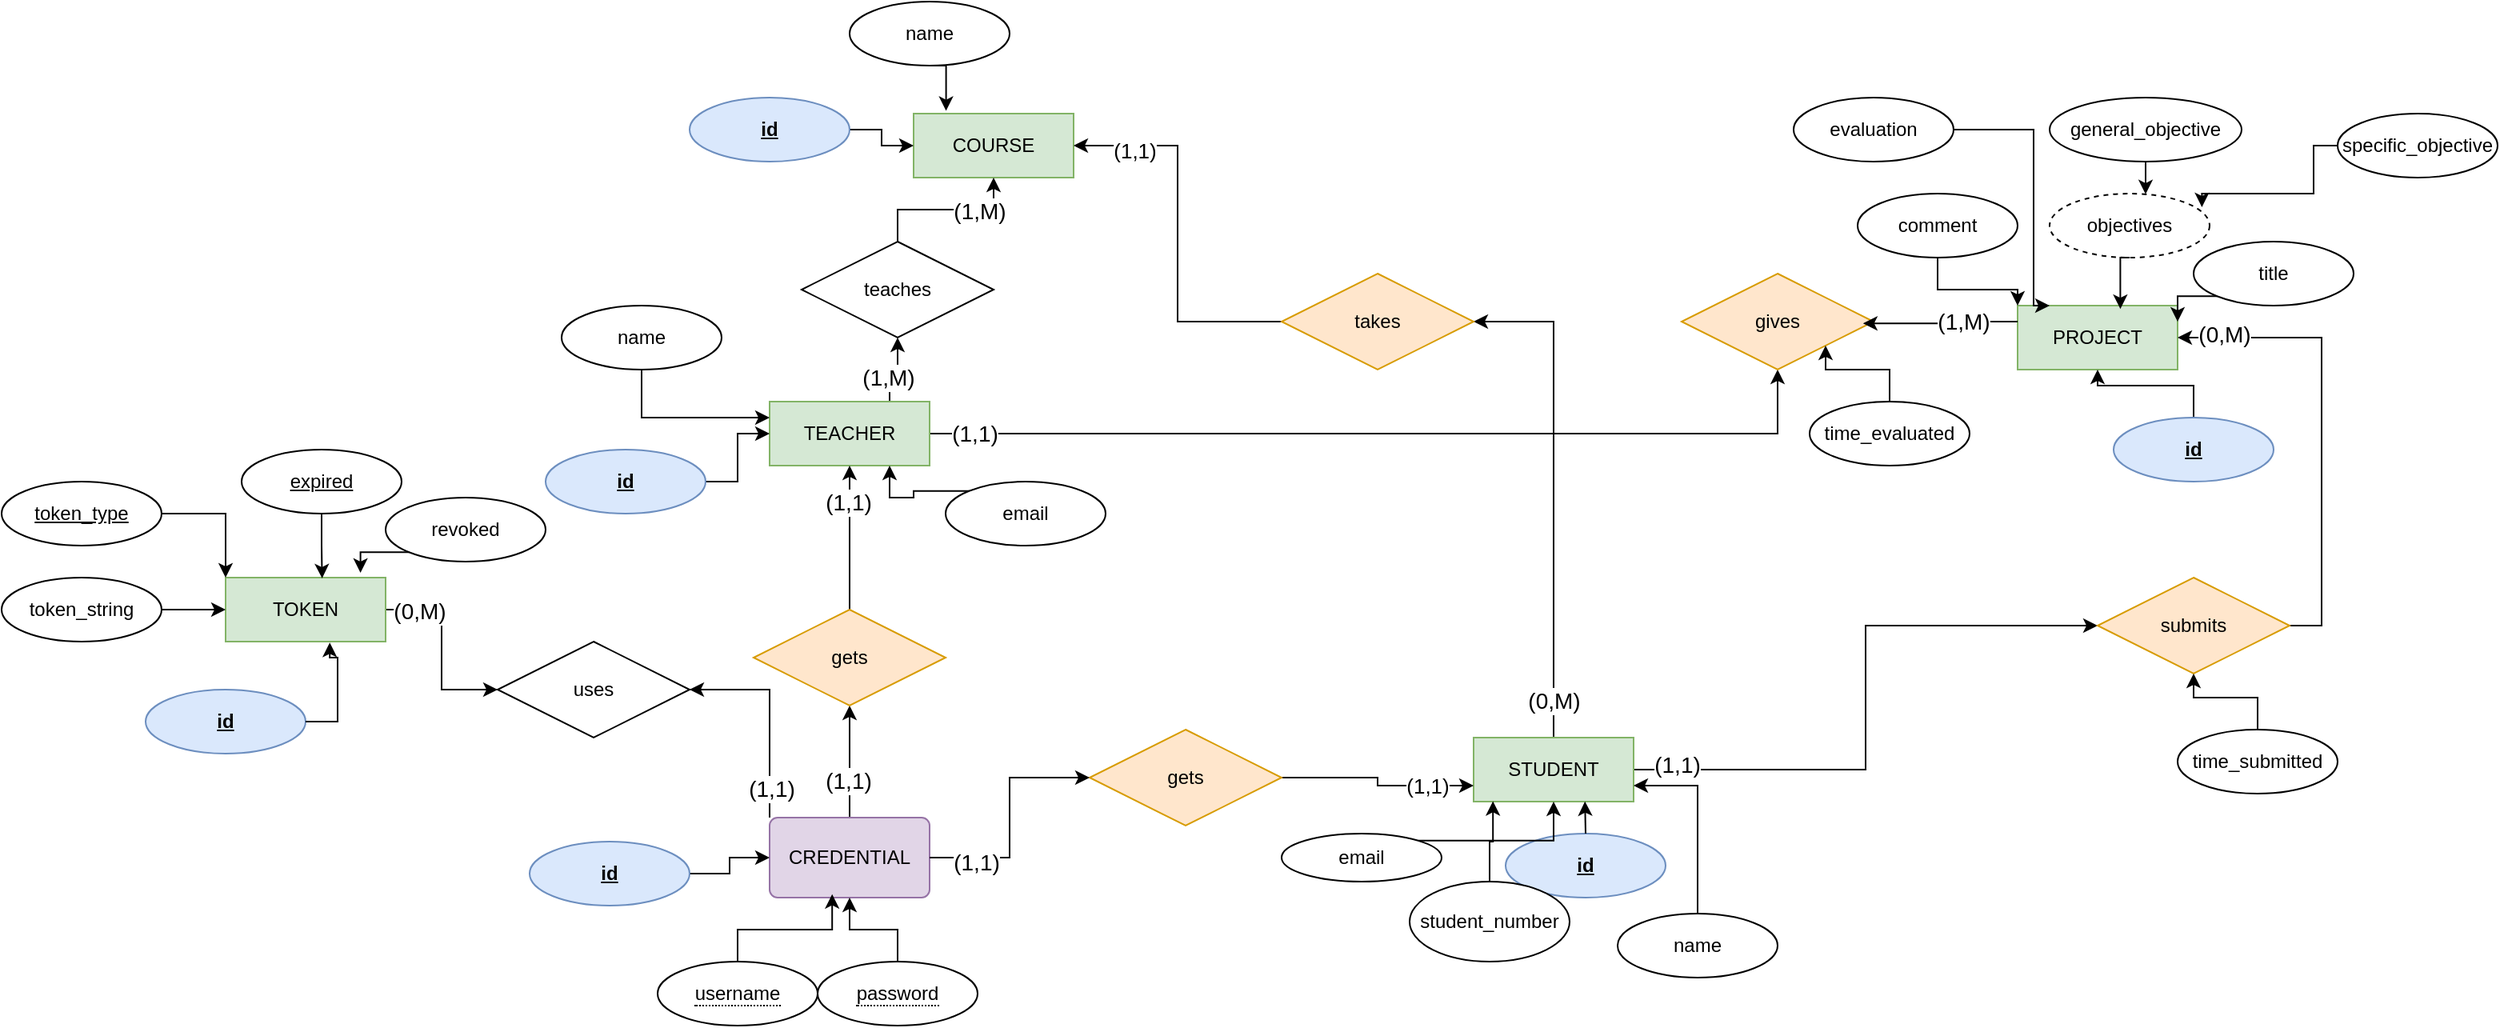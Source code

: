 <mxfile version="24.7.1" type="device">
  <diagram name="Page-1" id="-BCH_65vqCH1y5DzWuhc">
    <mxGraphModel dx="2520" dy="892" grid="1" gridSize="10" guides="1" tooltips="1" connect="1" arrows="1" fold="1" page="1" pageScale="1" pageWidth="850" pageHeight="1100" math="0" shadow="0">
      <root>
        <mxCell id="0" />
        <mxCell id="1" parent="0" />
        <mxCell id="OIP5oiSbWWPdo0reav5E-95" style="edgeStyle=orthogonalEdgeStyle;rounded=0;orthogonalLoop=1;jettySize=auto;html=1;exitX=0.75;exitY=0;exitDx=0;exitDy=0;" edge="1" parent="1" source="OIP5oiSbWWPdo0reav5E-1" target="OIP5oiSbWWPdo0reav5E-94">
          <mxGeometry relative="1" as="geometry" />
        </mxCell>
        <mxCell id="OIP5oiSbWWPdo0reav5E-110" value="&lt;font style=&quot;font-size: 14px;&quot;&gt;(1,M)&lt;/font&gt;" style="edgeLabel;html=1;align=center;verticalAlign=middle;resizable=0;points=[];" vertex="1" connectable="0" parent="OIP5oiSbWWPdo0reav5E-95">
          <mxGeometry x="-0.316" y="1" relative="1" as="geometry">
            <mxPoint as="offset" />
          </mxGeometry>
        </mxCell>
        <mxCell id="OIP5oiSbWWPdo0reav5E-105" style="edgeStyle=orthogonalEdgeStyle;rounded=0;orthogonalLoop=1;jettySize=auto;html=1;exitX=1;exitY=0.5;exitDx=0;exitDy=0;entryX=0.5;entryY=1;entryDx=0;entryDy=0;" edge="1" parent="1" source="OIP5oiSbWWPdo0reav5E-1" target="OIP5oiSbWWPdo0reav5E-70">
          <mxGeometry relative="1" as="geometry">
            <mxPoint x="200" y="450" as="targetPoint" />
          </mxGeometry>
        </mxCell>
        <mxCell id="OIP5oiSbWWPdo0reav5E-106" value="&lt;font style=&quot;font-size: 14px;&quot;&gt;(1,1)&lt;/font&gt;" style="edgeLabel;html=1;align=center;verticalAlign=middle;resizable=0;points=[];" vertex="1" connectable="0" parent="OIP5oiSbWWPdo0reav5E-105">
          <mxGeometry x="-0.904" relative="1" as="geometry">
            <mxPoint as="offset" />
          </mxGeometry>
        </mxCell>
        <mxCell id="OIP5oiSbWWPdo0reav5E-1" value="TEACHER" style="whiteSpace=wrap;html=1;align=center;fillColor=#d5e8d4;strokeColor=#82b366;" vertex="1" parent="1">
          <mxGeometry x="-320" y="410" width="100" height="40" as="geometry" />
        </mxCell>
        <mxCell id="OIP5oiSbWWPdo0reav5E-58" style="edgeStyle=orthogonalEdgeStyle;rounded=0;orthogonalLoop=1;jettySize=auto;html=1;exitX=1;exitY=0.5;exitDx=0;exitDy=0;entryX=0;entryY=0.5;entryDx=0;entryDy=0;" edge="1" parent="1" source="OIP5oiSbWWPdo0reav5E-2" target="OIP5oiSbWWPdo0reav5E-57">
          <mxGeometry relative="1" as="geometry" />
        </mxCell>
        <mxCell id="OIP5oiSbWWPdo0reav5E-100" value="&lt;font style=&quot;font-size: 14px;&quot;&gt;(1,1)&lt;/font&gt;" style="edgeLabel;html=1;align=center;verticalAlign=middle;resizable=0;points=[];" vertex="1" connectable="0" parent="OIP5oiSbWWPdo0reav5E-58">
          <mxGeometry x="-0.859" y="3" relative="1" as="geometry">
            <mxPoint as="offset" />
          </mxGeometry>
        </mxCell>
        <mxCell id="OIP5oiSbWWPdo0reav5E-61" style="edgeStyle=orthogonalEdgeStyle;rounded=0;orthogonalLoop=1;jettySize=auto;html=1;exitX=0.5;exitY=0;exitDx=0;exitDy=0;entryX=1;entryY=0.5;entryDx=0;entryDy=0;" edge="1" parent="1" source="OIP5oiSbWWPdo0reav5E-2" target="OIP5oiSbWWPdo0reav5E-60">
          <mxGeometry relative="1" as="geometry" />
        </mxCell>
        <mxCell id="OIP5oiSbWWPdo0reav5E-99" value="&lt;font style=&quot;font-size: 14px;&quot;&gt;(0,M)&lt;/font&gt;" style="edgeLabel;html=1;align=center;verticalAlign=middle;resizable=0;points=[];" vertex="1" connectable="0" parent="OIP5oiSbWWPdo0reav5E-61">
          <mxGeometry x="-0.851" relative="1" as="geometry">
            <mxPoint as="offset" />
          </mxGeometry>
        </mxCell>
        <mxCell id="OIP5oiSbWWPdo0reav5E-2" value="STUDENT" style="whiteSpace=wrap;html=1;align=center;fillColor=#d5e8d4;strokeColor=#82b366;" vertex="1" parent="1">
          <mxGeometry x="120" y="620" width="100" height="40" as="geometry" />
        </mxCell>
        <mxCell id="OIP5oiSbWWPdo0reav5E-3" value="PROJECT" style="whiteSpace=wrap;html=1;align=center;fillColor=#d5e8d4;strokeColor=#82b366;" vertex="1" parent="1">
          <mxGeometry x="460" y="350" width="100" height="40" as="geometry" />
        </mxCell>
        <mxCell id="OIP5oiSbWWPdo0reav5E-4" value="COURSE" style="whiteSpace=wrap;html=1;align=center;fillColor=#d5e8d4;strokeColor=#82b366;" vertex="1" parent="1">
          <mxGeometry x="-230" y="230" width="100" height="40" as="geometry" />
        </mxCell>
        <mxCell id="OIP5oiSbWWPdo0reav5E-88" style="edgeStyle=orthogonalEdgeStyle;rounded=0;orthogonalLoop=1;jettySize=auto;html=1;exitX=0.5;exitY=0;exitDx=0;exitDy=0;entryX=0.5;entryY=1;entryDx=0;entryDy=0;" edge="1" parent="1" source="OIP5oiSbWWPdo0reav5E-7" target="OIP5oiSbWWPdo0reav5E-86">
          <mxGeometry relative="1" as="geometry" />
        </mxCell>
        <mxCell id="OIP5oiSbWWPdo0reav5E-90" value="&lt;span style=&quot;font-size: 14px;&quot;&gt;(1,1)&lt;/span&gt;" style="edgeLabel;html=1;align=center;verticalAlign=middle;resizable=0;points=[];" vertex="1" connectable="0" parent="OIP5oiSbWWPdo0reav5E-88">
          <mxGeometry x="-0.342" y="1" relative="1" as="geometry">
            <mxPoint as="offset" />
          </mxGeometry>
        </mxCell>
        <mxCell id="OIP5oiSbWWPdo0reav5E-114" style="edgeStyle=orthogonalEdgeStyle;rounded=0;orthogonalLoop=1;jettySize=auto;html=1;exitX=0;exitY=0;exitDx=0;exitDy=0;entryX=1;entryY=0.5;entryDx=0;entryDy=0;" edge="1" parent="1" source="OIP5oiSbWWPdo0reav5E-7" target="OIP5oiSbWWPdo0reav5E-112">
          <mxGeometry relative="1" as="geometry" />
        </mxCell>
        <mxCell id="OIP5oiSbWWPdo0reav5E-121" value="&lt;span style=&quot;font-size: 14px;&quot;&gt;(1,1)&lt;/span&gt;" style="edgeLabel;html=1;align=center;verticalAlign=middle;resizable=0;points=[];" vertex="1" connectable="0" parent="OIP5oiSbWWPdo0reav5E-114">
          <mxGeometry x="-0.712" y="-1" relative="1" as="geometry">
            <mxPoint as="offset" />
          </mxGeometry>
        </mxCell>
        <mxCell id="OIP5oiSbWWPdo0reav5E-7" value="CREDENTIAL" style="rounded=1;arcSize=10;whiteSpace=wrap;html=1;align=center;fillColor=#e1d5e7;strokeColor=#9673a6;" vertex="1" parent="1">
          <mxGeometry x="-320" y="670" width="100" height="50" as="geometry" />
        </mxCell>
        <mxCell id="OIP5oiSbWWPdo0reav5E-15" value="&lt;span style=&quot;border-bottom: 1px dotted&quot;&gt;username&lt;/span&gt;" style="ellipse;whiteSpace=wrap;html=1;align=center;" vertex="1" parent="1">
          <mxGeometry x="-390" y="760" width="100" height="40" as="geometry" />
        </mxCell>
        <mxCell id="OIP5oiSbWWPdo0reav5E-29" style="edgeStyle=orthogonalEdgeStyle;rounded=0;orthogonalLoop=1;jettySize=auto;html=1;exitX=0.5;exitY=0;exitDx=0;exitDy=0;entryX=0.5;entryY=1;entryDx=0;entryDy=0;" edge="1" parent="1" source="OIP5oiSbWWPdo0reav5E-17" target="OIP5oiSbWWPdo0reav5E-7">
          <mxGeometry relative="1" as="geometry" />
        </mxCell>
        <mxCell id="OIP5oiSbWWPdo0reav5E-17" value="&lt;span style=&quot;border-bottom: 1px dotted&quot;&gt;password&lt;/span&gt;" style="ellipse;whiteSpace=wrap;html=1;align=center;" vertex="1" parent="1">
          <mxGeometry x="-290" y="760" width="100" height="40" as="geometry" />
        </mxCell>
        <mxCell id="OIP5oiSbWWPdo0reav5E-32" style="edgeStyle=orthogonalEdgeStyle;rounded=0;orthogonalLoop=1;jettySize=auto;html=1;exitX=1;exitY=0.5;exitDx=0;exitDy=0;" edge="1" parent="1" source="OIP5oiSbWWPdo0reav5E-27" target="OIP5oiSbWWPdo0reav5E-1">
          <mxGeometry relative="1" as="geometry" />
        </mxCell>
        <mxCell id="OIP5oiSbWWPdo0reav5E-27" value="&lt;u&gt;id&lt;/u&gt;" style="ellipse;whiteSpace=wrap;html=1;align=center;fillColor=#dae8fc;strokeColor=#6c8ebf;fontStyle=1" vertex="1" parent="1">
          <mxGeometry x="-460" y="440" width="100" height="40" as="geometry" />
        </mxCell>
        <mxCell id="OIP5oiSbWWPdo0reav5E-28" style="edgeStyle=orthogonalEdgeStyle;rounded=0;orthogonalLoop=1;jettySize=auto;html=1;exitX=0.5;exitY=0;exitDx=0;exitDy=0;entryX=0.391;entryY=0.957;entryDx=0;entryDy=0;entryPerimeter=0;" edge="1" parent="1" source="OIP5oiSbWWPdo0reav5E-15" target="OIP5oiSbWWPdo0reav5E-7">
          <mxGeometry relative="1" as="geometry" />
        </mxCell>
        <mxCell id="OIP5oiSbWWPdo0reav5E-31" value="" style="edgeStyle=orthogonalEdgeStyle;rounded=0;orthogonalLoop=1;jettySize=auto;html=1;" edge="1" parent="1" source="OIP5oiSbWWPdo0reav5E-30" target="OIP5oiSbWWPdo0reav5E-7">
          <mxGeometry relative="1" as="geometry" />
        </mxCell>
        <mxCell id="OIP5oiSbWWPdo0reav5E-30" value="&lt;u&gt;id&lt;/u&gt;" style="ellipse;whiteSpace=wrap;html=1;align=center;fillColor=#dae8fc;strokeColor=#6c8ebf;fontStyle=1" vertex="1" parent="1">
          <mxGeometry x="-470" y="685" width="100" height="40" as="geometry" />
        </mxCell>
        <mxCell id="OIP5oiSbWWPdo0reav5E-35" style="edgeStyle=orthogonalEdgeStyle;rounded=0;orthogonalLoop=1;jettySize=auto;html=1;exitX=1;exitY=0.5;exitDx=0;exitDy=0;" edge="1" parent="1" source="OIP5oiSbWWPdo0reav5E-34" target="OIP5oiSbWWPdo0reav5E-4">
          <mxGeometry relative="1" as="geometry" />
        </mxCell>
        <mxCell id="OIP5oiSbWWPdo0reav5E-34" value="&lt;u&gt;id&lt;/u&gt;" style="ellipse;whiteSpace=wrap;html=1;align=center;fillColor=#dae8fc;strokeColor=#6c8ebf;fontStyle=1" vertex="1" parent="1">
          <mxGeometry x="-370" y="220" width="100" height="40" as="geometry" />
        </mxCell>
        <mxCell id="OIP5oiSbWWPdo0reav5E-40" style="edgeStyle=orthogonalEdgeStyle;rounded=0;orthogonalLoop=1;jettySize=auto;html=1;exitX=0.5;exitY=0;exitDx=0;exitDy=0;" edge="1" parent="1" source="OIP5oiSbWWPdo0reav5E-39" target="OIP5oiSbWWPdo0reav5E-3">
          <mxGeometry relative="1" as="geometry" />
        </mxCell>
        <mxCell id="OIP5oiSbWWPdo0reav5E-39" value="&lt;u&gt;id&lt;/u&gt;" style="ellipse;whiteSpace=wrap;html=1;align=center;fillColor=#dae8fc;strokeColor=#6c8ebf;fontStyle=1" vertex="1" parent="1">
          <mxGeometry x="520" y="420" width="100" height="40" as="geometry" />
        </mxCell>
        <mxCell id="OIP5oiSbWWPdo0reav5E-44" value="&lt;b&gt;id&lt;/b&gt;" style="ellipse;whiteSpace=wrap;html=1;align=center;fontStyle=4;fillColor=#dae8fc;strokeColor=#6c8ebf;" vertex="1" parent="1">
          <mxGeometry x="140" y="680" width="100" height="40" as="geometry" />
        </mxCell>
        <mxCell id="OIP5oiSbWWPdo0reav5E-45" style="edgeStyle=orthogonalEdgeStyle;rounded=0;orthogonalLoop=1;jettySize=auto;html=1;exitX=0.5;exitY=0;exitDx=0;exitDy=0;entryX=0.696;entryY=0.997;entryDx=0;entryDy=0;entryPerimeter=0;" edge="1" parent="1" source="OIP5oiSbWWPdo0reav5E-44" target="OIP5oiSbWWPdo0reav5E-2">
          <mxGeometry relative="1" as="geometry" />
        </mxCell>
        <mxCell id="OIP5oiSbWWPdo0reav5E-87" style="edgeStyle=orthogonalEdgeStyle;rounded=0;orthogonalLoop=1;jettySize=auto;html=1;exitX=0.5;exitY=1;exitDx=0;exitDy=0;entryX=0;entryY=0.25;entryDx=0;entryDy=0;" edge="1" parent="1" source="OIP5oiSbWWPdo0reav5E-48" target="OIP5oiSbWWPdo0reav5E-1">
          <mxGeometry relative="1" as="geometry" />
        </mxCell>
        <mxCell id="OIP5oiSbWWPdo0reav5E-48" value="name" style="ellipse;whiteSpace=wrap;html=1;align=center;" vertex="1" parent="1">
          <mxGeometry x="-450" y="350" width="100" height="40" as="geometry" />
        </mxCell>
        <mxCell id="OIP5oiSbWWPdo0reav5E-81" style="edgeStyle=orthogonalEdgeStyle;rounded=0;orthogonalLoop=1;jettySize=auto;html=1;exitX=0.5;exitY=0;exitDx=0;exitDy=0;entryX=1;entryY=0.75;entryDx=0;entryDy=0;" edge="1" parent="1" source="OIP5oiSbWWPdo0reav5E-51" target="OIP5oiSbWWPdo0reav5E-2">
          <mxGeometry relative="1" as="geometry" />
        </mxCell>
        <mxCell id="OIP5oiSbWWPdo0reav5E-51" value="name" style="ellipse;whiteSpace=wrap;html=1;align=center;" vertex="1" parent="1">
          <mxGeometry x="210" y="730" width="100" height="40" as="geometry" />
        </mxCell>
        <mxCell id="OIP5oiSbWWPdo0reav5E-69" style="edgeStyle=orthogonalEdgeStyle;rounded=0;orthogonalLoop=1;jettySize=auto;html=1;exitX=0;exitY=1;exitDx=0;exitDy=0;entryX=1;entryY=0.25;entryDx=0;entryDy=0;" edge="1" parent="1" source="OIP5oiSbWWPdo0reav5E-54" target="OIP5oiSbWWPdo0reav5E-3">
          <mxGeometry relative="1" as="geometry" />
        </mxCell>
        <mxCell id="OIP5oiSbWWPdo0reav5E-54" value="title" style="ellipse;whiteSpace=wrap;html=1;align=center;" vertex="1" parent="1">
          <mxGeometry x="570" y="310" width="100" height="40" as="geometry" />
        </mxCell>
        <mxCell id="OIP5oiSbWWPdo0reav5E-55" value="objectives" style="ellipse;whiteSpace=wrap;html=1;align=center;dashed=1;" vertex="1" parent="1">
          <mxGeometry x="480" y="280" width="100" height="40" as="geometry" />
        </mxCell>
        <mxCell id="OIP5oiSbWWPdo0reav5E-56" style="edgeStyle=orthogonalEdgeStyle;rounded=0;orthogonalLoop=1;jettySize=auto;html=1;exitX=0.5;exitY=1;exitDx=0;exitDy=0;entryX=0.642;entryY=0.052;entryDx=0;entryDy=0;entryPerimeter=0;" edge="1" parent="1" source="OIP5oiSbWWPdo0reav5E-55" target="OIP5oiSbWWPdo0reav5E-3">
          <mxGeometry relative="1" as="geometry" />
        </mxCell>
        <mxCell id="OIP5oiSbWWPdo0reav5E-59" style="edgeStyle=orthogonalEdgeStyle;rounded=0;orthogonalLoop=1;jettySize=auto;html=1;exitX=1;exitY=0.5;exitDx=0;exitDy=0;entryX=1;entryY=0.5;entryDx=0;entryDy=0;" edge="1" parent="1" source="OIP5oiSbWWPdo0reav5E-57" target="OIP5oiSbWWPdo0reav5E-3">
          <mxGeometry relative="1" as="geometry" />
        </mxCell>
        <mxCell id="OIP5oiSbWWPdo0reav5E-101" value="&lt;font style=&quot;font-size: 14px;&quot;&gt;(0,M)&lt;/font&gt;" style="edgeLabel;html=1;align=center;verticalAlign=middle;resizable=0;points=[];" vertex="1" connectable="0" parent="OIP5oiSbWWPdo0reav5E-59">
          <mxGeometry x="0.802" y="-2" relative="1" as="geometry">
            <mxPoint as="offset" />
          </mxGeometry>
        </mxCell>
        <mxCell id="OIP5oiSbWWPdo0reav5E-57" value="submits" style="shape=rhombus;perimeter=rhombusPerimeter;whiteSpace=wrap;html=1;align=center;fillColor=#ffe6cc;strokeColor=#d79b00;" vertex="1" parent="1">
          <mxGeometry x="510" y="520" width="120" height="60" as="geometry" />
        </mxCell>
        <mxCell id="OIP5oiSbWWPdo0reav5E-62" style="edgeStyle=orthogonalEdgeStyle;rounded=0;orthogonalLoop=1;jettySize=auto;html=1;exitX=0;exitY=0.5;exitDx=0;exitDy=0;entryX=1;entryY=0.5;entryDx=0;entryDy=0;" edge="1" parent="1" source="OIP5oiSbWWPdo0reav5E-60" target="OIP5oiSbWWPdo0reav5E-4">
          <mxGeometry relative="1" as="geometry" />
        </mxCell>
        <mxCell id="OIP5oiSbWWPdo0reav5E-98" value="&lt;span style=&quot;font-size: 13px;&quot;&gt;(1,1)&lt;/span&gt;" style="edgeLabel;html=1;align=center;verticalAlign=middle;resizable=0;points=[];" vertex="1" connectable="0" parent="OIP5oiSbWWPdo0reav5E-62">
          <mxGeometry x="0.686" y="3" relative="1" as="geometry">
            <mxPoint as="offset" />
          </mxGeometry>
        </mxCell>
        <mxCell id="OIP5oiSbWWPdo0reav5E-60" value="takes" style="shape=rhombus;perimeter=rhombusPerimeter;whiteSpace=wrap;html=1;align=center;fillColor=#ffe6cc;strokeColor=#d79b00;" vertex="1" parent="1">
          <mxGeometry y="330" width="120" height="60" as="geometry" />
        </mxCell>
        <mxCell id="OIP5oiSbWWPdo0reav5E-65" style="edgeStyle=orthogonalEdgeStyle;rounded=0;orthogonalLoop=1;jettySize=auto;html=1;exitX=0.5;exitY=1;exitDx=0;exitDy=0;" edge="1" parent="1" source="OIP5oiSbWWPdo0reav5E-64" target="OIP5oiSbWWPdo0reav5E-55">
          <mxGeometry relative="1" as="geometry">
            <Array as="points">
              <mxPoint x="540" y="280" />
              <mxPoint x="540" y="280" />
            </Array>
          </mxGeometry>
        </mxCell>
        <mxCell id="OIP5oiSbWWPdo0reav5E-64" value="general_objective" style="ellipse;whiteSpace=wrap;html=1;align=center;" vertex="1" parent="1">
          <mxGeometry x="480" y="220" width="120" height="40" as="geometry" />
        </mxCell>
        <mxCell id="OIP5oiSbWWPdo0reav5E-68" style="edgeStyle=orthogonalEdgeStyle;rounded=0;orthogonalLoop=1;jettySize=auto;html=1;entryX=0.952;entryY=0.212;entryDx=0;entryDy=0;entryPerimeter=0;" edge="1" parent="1" source="OIP5oiSbWWPdo0reav5E-147" target="OIP5oiSbWWPdo0reav5E-55">
          <mxGeometry relative="1" as="geometry">
            <mxPoint x="649.086" y="254.157" as="sourcePoint" />
            <Array as="points">
              <mxPoint x="645" y="250" />
              <mxPoint x="645" y="280" />
              <mxPoint x="575" y="280" />
            </Array>
          </mxGeometry>
        </mxCell>
        <mxCell id="OIP5oiSbWWPdo0reav5E-70" value="gives" style="shape=rhombus;perimeter=rhombusPerimeter;whiteSpace=wrap;html=1;align=center;fillColor=#ffe6cc;strokeColor=#d79b00;" vertex="1" parent="1">
          <mxGeometry x="250" y="330" width="120" height="60" as="geometry" />
        </mxCell>
        <mxCell id="OIP5oiSbWWPdo0reav5E-71" style="edgeStyle=orthogonalEdgeStyle;rounded=0;orthogonalLoop=1;jettySize=auto;html=1;exitX=0;exitY=0.25;exitDx=0;exitDy=0;entryX=0.945;entryY=0.518;entryDx=0;entryDy=0;entryPerimeter=0;" edge="1" parent="1" source="OIP5oiSbWWPdo0reav5E-3" target="OIP5oiSbWWPdo0reav5E-70">
          <mxGeometry relative="1" as="geometry" />
        </mxCell>
        <mxCell id="OIP5oiSbWWPdo0reav5E-108" value="&lt;span style=&quot;font-size: 14px;&quot;&gt;(1,M)&lt;/span&gt;" style="edgeLabel;html=1;align=center;verticalAlign=middle;resizable=0;points=[];" vertex="1" connectable="0" parent="OIP5oiSbWWPdo0reav5E-71">
          <mxGeometry x="-0.304" relative="1" as="geometry">
            <mxPoint as="offset" />
          </mxGeometry>
        </mxCell>
        <mxCell id="OIP5oiSbWWPdo0reav5E-76" style="edgeStyle=orthogonalEdgeStyle;rounded=0;orthogonalLoop=1;jettySize=auto;html=1;exitX=1;exitY=0.5;exitDx=0;exitDy=0;entryX=0;entryY=0.75;entryDx=0;entryDy=0;" edge="1" parent="1" source="OIP5oiSbWWPdo0reav5E-73" target="OIP5oiSbWWPdo0reav5E-2">
          <mxGeometry relative="1" as="geometry" />
        </mxCell>
        <mxCell id="OIP5oiSbWWPdo0reav5E-93" value="&lt;span style=&quot;font-size: 13px;&quot;&gt;(1,1)&lt;/span&gt;" style="edgeLabel;html=1;align=center;verticalAlign=middle;resizable=0;points=[];" vertex="1" connectable="0" parent="OIP5oiSbWWPdo0reav5E-76">
          <mxGeometry x="0.53" relative="1" as="geometry">
            <mxPoint as="offset" />
          </mxGeometry>
        </mxCell>
        <mxCell id="OIP5oiSbWWPdo0reav5E-73" value="gets" style="shape=rhombus;perimeter=rhombusPerimeter;whiteSpace=wrap;html=1;align=center;fillColor=#ffe6cc;strokeColor=#d79b00;" vertex="1" parent="1">
          <mxGeometry x="-120" y="615" width="120" height="60" as="geometry" />
        </mxCell>
        <mxCell id="OIP5oiSbWWPdo0reav5E-74" style="edgeStyle=orthogonalEdgeStyle;rounded=0;orthogonalLoop=1;jettySize=auto;html=1;exitX=1;exitY=0.5;exitDx=0;exitDy=0;entryX=0;entryY=0.5;entryDx=0;entryDy=0;" edge="1" parent="1" source="OIP5oiSbWWPdo0reav5E-7" target="OIP5oiSbWWPdo0reav5E-73">
          <mxGeometry relative="1" as="geometry" />
        </mxCell>
        <mxCell id="OIP5oiSbWWPdo0reav5E-92" value="&lt;font style=&quot;font-size: 14px;&quot;&gt;(1,1)&lt;/font&gt;" style="edgeLabel;html=1;align=center;verticalAlign=middle;resizable=0;points=[];" vertex="1" connectable="0" parent="OIP5oiSbWWPdo0reav5E-74">
          <mxGeometry x="-0.617" y="-3" relative="1" as="geometry">
            <mxPoint as="offset" />
          </mxGeometry>
        </mxCell>
        <mxCell id="OIP5oiSbWWPdo0reav5E-78" value="student_number" style="ellipse;whiteSpace=wrap;html=1;align=center;" vertex="1" parent="1">
          <mxGeometry x="80" y="710" width="100" height="50" as="geometry" />
        </mxCell>
        <mxCell id="OIP5oiSbWWPdo0reav5E-79" style="edgeStyle=orthogonalEdgeStyle;rounded=0;orthogonalLoop=1;jettySize=auto;html=1;exitX=0.5;exitY=0;exitDx=0;exitDy=0;entryX=0.121;entryY=0.993;entryDx=0;entryDy=0;entryPerimeter=0;" edge="1" parent="1" source="OIP5oiSbWWPdo0reav5E-78" target="OIP5oiSbWWPdo0reav5E-2">
          <mxGeometry relative="1" as="geometry" />
        </mxCell>
        <mxCell id="OIP5oiSbWWPdo0reav5E-82" value="comment" style="ellipse;whiteSpace=wrap;html=1;align=center;" vertex="1" parent="1">
          <mxGeometry x="360" y="280" width="100" height="40" as="geometry" />
        </mxCell>
        <mxCell id="OIP5oiSbWWPdo0reav5E-83" style="edgeStyle=orthogonalEdgeStyle;rounded=0;orthogonalLoop=1;jettySize=auto;html=1;exitX=0.5;exitY=1;exitDx=0;exitDy=0;entryX=0;entryY=0;entryDx=0;entryDy=0;" edge="1" parent="1" source="OIP5oiSbWWPdo0reav5E-82" target="OIP5oiSbWWPdo0reav5E-3">
          <mxGeometry relative="1" as="geometry" />
        </mxCell>
        <mxCell id="OIP5oiSbWWPdo0reav5E-85" style="edgeStyle=orthogonalEdgeStyle;rounded=0;orthogonalLoop=1;jettySize=auto;html=1;exitX=1;exitY=0.5;exitDx=0;exitDy=0;" edge="1" parent="1" source="OIP5oiSbWWPdo0reav5E-84">
          <mxGeometry relative="1" as="geometry">
            <mxPoint x="480" y="350" as="targetPoint" />
            <Array as="points">
              <mxPoint x="470" y="240" />
              <mxPoint x="470" y="350" />
            </Array>
          </mxGeometry>
        </mxCell>
        <mxCell id="OIP5oiSbWWPdo0reav5E-84" value="evaluation" style="ellipse;whiteSpace=wrap;html=1;align=center;" vertex="1" parent="1">
          <mxGeometry x="320" y="220" width="100" height="40" as="geometry" />
        </mxCell>
        <mxCell id="OIP5oiSbWWPdo0reav5E-89" style="edgeStyle=orthogonalEdgeStyle;rounded=0;orthogonalLoop=1;jettySize=auto;html=1;exitX=0.5;exitY=0;exitDx=0;exitDy=0;entryX=0.5;entryY=1;entryDx=0;entryDy=0;" edge="1" parent="1" source="OIP5oiSbWWPdo0reav5E-86" target="OIP5oiSbWWPdo0reav5E-1">
          <mxGeometry relative="1" as="geometry" />
        </mxCell>
        <mxCell id="OIP5oiSbWWPdo0reav5E-91" value="&lt;font style=&quot;font-size: 14px;&quot;&gt;(1,1)&lt;/font&gt;" style="edgeLabel;html=1;align=center;verticalAlign=middle;resizable=0;points=[];" vertex="1" connectable="0" parent="OIP5oiSbWWPdo0reav5E-89">
          <mxGeometry x="0.492" y="1" relative="1" as="geometry">
            <mxPoint as="offset" />
          </mxGeometry>
        </mxCell>
        <mxCell id="OIP5oiSbWWPdo0reav5E-86" value="gets" style="shape=rhombus;perimeter=rhombusPerimeter;whiteSpace=wrap;html=1;align=center;fillColor=#ffe6cc;strokeColor=#d79b00;" vertex="1" parent="1">
          <mxGeometry x="-330" y="540" width="120" height="60" as="geometry" />
        </mxCell>
        <mxCell id="OIP5oiSbWWPdo0reav5E-96" style="edgeStyle=orthogonalEdgeStyle;rounded=0;orthogonalLoop=1;jettySize=auto;html=1;exitX=0.5;exitY=0;exitDx=0;exitDy=0;" edge="1" parent="1" source="OIP5oiSbWWPdo0reav5E-94" target="OIP5oiSbWWPdo0reav5E-4">
          <mxGeometry relative="1" as="geometry" />
        </mxCell>
        <mxCell id="OIP5oiSbWWPdo0reav5E-109" value="&lt;span style=&quot;font-size: 14px;&quot;&gt;(1,M)&lt;/span&gt;" style="edgeLabel;html=1;align=center;verticalAlign=middle;resizable=0;points=[];" vertex="1" connectable="0" parent="OIP5oiSbWWPdo0reav5E-96">
          <mxGeometry x="0.406" y="-1" relative="1" as="geometry">
            <mxPoint as="offset" />
          </mxGeometry>
        </mxCell>
        <mxCell id="OIP5oiSbWWPdo0reav5E-94" value="teaches" style="shape=rhombus;perimeter=rhombusPerimeter;whiteSpace=wrap;html=1;align=center;" vertex="1" parent="1">
          <mxGeometry x="-300" y="310" width="120" height="60" as="geometry" />
        </mxCell>
        <mxCell id="OIP5oiSbWWPdo0reav5E-103" style="edgeStyle=orthogonalEdgeStyle;rounded=0;orthogonalLoop=1;jettySize=auto;html=1;exitX=0.5;exitY=0;exitDx=0;exitDy=0;" edge="1" parent="1" source="OIP5oiSbWWPdo0reav5E-102" target="OIP5oiSbWWPdo0reav5E-57">
          <mxGeometry relative="1" as="geometry" />
        </mxCell>
        <mxCell id="OIP5oiSbWWPdo0reav5E-102" value="time_submitted" style="ellipse;whiteSpace=wrap;html=1;align=center;" vertex="1" parent="1">
          <mxGeometry x="560" y="615" width="100" height="40" as="geometry" />
        </mxCell>
        <mxCell id="OIP5oiSbWWPdo0reav5E-113" style="edgeStyle=orthogonalEdgeStyle;rounded=0;orthogonalLoop=1;jettySize=auto;html=1;exitX=1;exitY=0.5;exitDx=0;exitDy=0;entryX=0;entryY=0.5;entryDx=0;entryDy=0;" edge="1" parent="1" source="OIP5oiSbWWPdo0reav5E-111" target="OIP5oiSbWWPdo0reav5E-112">
          <mxGeometry relative="1" as="geometry" />
        </mxCell>
        <mxCell id="OIP5oiSbWWPdo0reav5E-120" value="&lt;font style=&quot;font-size: 14px;&quot;&gt;(0,M)&lt;/font&gt;" style="edgeLabel;html=1;align=center;verticalAlign=middle;resizable=0;points=[];" vertex="1" connectable="0" parent="OIP5oiSbWWPdo0reav5E-113">
          <mxGeometry x="-0.655" y="-1" relative="1" as="geometry">
            <mxPoint as="offset" />
          </mxGeometry>
        </mxCell>
        <mxCell id="OIP5oiSbWWPdo0reav5E-111" value="TOKEN" style="whiteSpace=wrap;html=1;align=center;fillColor=#d5e8d4;strokeColor=#82b366;" vertex="1" parent="1">
          <mxGeometry x="-660" y="520" width="100" height="40" as="geometry" />
        </mxCell>
        <mxCell id="OIP5oiSbWWPdo0reav5E-112" value="uses" style="shape=rhombus;perimeter=rhombusPerimeter;whiteSpace=wrap;html=1;align=center;" vertex="1" parent="1">
          <mxGeometry x="-490" y="560" width="120" height="60" as="geometry" />
        </mxCell>
        <mxCell id="OIP5oiSbWWPdo0reav5E-115" value="&lt;u&gt;id&lt;/u&gt;" style="ellipse;whiteSpace=wrap;html=1;align=center;fillColor=#dae8fc;strokeColor=#6c8ebf;fontStyle=1" vertex="1" parent="1">
          <mxGeometry x="-710" y="590" width="100" height="40" as="geometry" />
        </mxCell>
        <mxCell id="OIP5oiSbWWPdo0reav5E-116" style="edgeStyle=orthogonalEdgeStyle;rounded=0;orthogonalLoop=1;jettySize=auto;html=1;exitX=1;exitY=0.5;exitDx=0;exitDy=0;entryX=0.651;entryY=1.016;entryDx=0;entryDy=0;entryPerimeter=0;" edge="1" parent="1" source="OIP5oiSbWWPdo0reav5E-115" target="OIP5oiSbWWPdo0reav5E-111">
          <mxGeometry relative="1" as="geometry" />
        </mxCell>
        <mxCell id="OIP5oiSbWWPdo0reav5E-123" style="edgeStyle=orthogonalEdgeStyle;rounded=0;orthogonalLoop=1;jettySize=auto;html=1;exitX=1;exitY=0.5;exitDx=0;exitDy=0;entryX=0;entryY=0.5;entryDx=0;entryDy=0;" edge="1" parent="1" source="OIP5oiSbWWPdo0reav5E-122" target="OIP5oiSbWWPdo0reav5E-111">
          <mxGeometry relative="1" as="geometry" />
        </mxCell>
        <mxCell id="OIP5oiSbWWPdo0reav5E-122" value="token_string" style="ellipse;whiteSpace=wrap;html=1;align=center;" vertex="1" parent="1">
          <mxGeometry x="-800" y="520" width="100" height="40" as="geometry" />
        </mxCell>
        <mxCell id="OIP5oiSbWWPdo0reav5E-125" style="edgeStyle=orthogonalEdgeStyle;rounded=0;orthogonalLoop=1;jettySize=auto;html=1;exitX=1;exitY=0.5;exitDx=0;exitDy=0;entryX=0;entryY=0;entryDx=0;entryDy=0;" edge="1" parent="1" source="OIP5oiSbWWPdo0reav5E-124" target="OIP5oiSbWWPdo0reav5E-111">
          <mxGeometry relative="1" as="geometry" />
        </mxCell>
        <mxCell id="OIP5oiSbWWPdo0reav5E-124" value="token_type" style="ellipse;whiteSpace=wrap;html=1;align=center;fontStyle=4;" vertex="1" parent="1">
          <mxGeometry x="-800" y="460" width="100" height="40" as="geometry" />
        </mxCell>
        <mxCell id="OIP5oiSbWWPdo0reav5E-126" value="expired" style="ellipse;whiteSpace=wrap;html=1;align=center;fontStyle=4;" vertex="1" parent="1">
          <mxGeometry x="-650" y="440" width="100" height="40" as="geometry" />
        </mxCell>
        <mxCell id="OIP5oiSbWWPdo0reav5E-127" style="edgeStyle=orthogonalEdgeStyle;rounded=0;orthogonalLoop=1;jettySize=auto;html=1;exitX=0.5;exitY=1;exitDx=0;exitDy=0;entryX=0.603;entryY=0.011;entryDx=0;entryDy=0;entryPerimeter=0;" edge="1" parent="1" source="OIP5oiSbWWPdo0reav5E-126" target="OIP5oiSbWWPdo0reav5E-111">
          <mxGeometry relative="1" as="geometry" />
        </mxCell>
        <mxCell id="OIP5oiSbWWPdo0reav5E-128" value="revoked" style="ellipse;whiteSpace=wrap;html=1;align=center;" vertex="1" parent="1">
          <mxGeometry x="-560" y="470" width="100" height="40" as="geometry" />
        </mxCell>
        <mxCell id="OIP5oiSbWWPdo0reav5E-129" style="edgeStyle=orthogonalEdgeStyle;rounded=0;orthogonalLoop=1;jettySize=auto;html=1;exitX=0;exitY=1;exitDx=0;exitDy=0;entryX=0.843;entryY=-0.075;entryDx=0;entryDy=0;entryPerimeter=0;" edge="1" parent="1" source="OIP5oiSbWWPdo0reav5E-128" target="OIP5oiSbWWPdo0reav5E-111">
          <mxGeometry relative="1" as="geometry" />
        </mxCell>
        <mxCell id="OIP5oiSbWWPdo0reav5E-136" value="time_evaluated" style="ellipse;whiteSpace=wrap;html=1;align=center;" vertex="1" parent="1">
          <mxGeometry x="330" y="410" width="100" height="40" as="geometry" />
        </mxCell>
        <mxCell id="OIP5oiSbWWPdo0reav5E-137" style="edgeStyle=orthogonalEdgeStyle;rounded=0;orthogonalLoop=1;jettySize=auto;html=1;exitX=0.5;exitY=0;exitDx=0;exitDy=0;entryX=1;entryY=1;entryDx=0;entryDy=0;" edge="1" parent="1" source="OIP5oiSbWWPdo0reav5E-136" target="OIP5oiSbWWPdo0reav5E-70">
          <mxGeometry relative="1" as="geometry" />
        </mxCell>
        <mxCell id="OIP5oiSbWWPdo0reav5E-142" style="edgeStyle=orthogonalEdgeStyle;rounded=0;orthogonalLoop=1;jettySize=auto;html=1;exitX=0;exitY=0;exitDx=0;exitDy=0;entryX=0.75;entryY=1;entryDx=0;entryDy=0;" edge="1" parent="1" source="OIP5oiSbWWPdo0reav5E-140" target="OIP5oiSbWWPdo0reav5E-1">
          <mxGeometry relative="1" as="geometry" />
        </mxCell>
        <mxCell id="OIP5oiSbWWPdo0reav5E-140" value="email" style="ellipse;whiteSpace=wrap;html=1;align=center;" vertex="1" parent="1">
          <mxGeometry x="-210" y="460" width="100" height="40" as="geometry" />
        </mxCell>
        <mxCell id="OIP5oiSbWWPdo0reav5E-144" style="edgeStyle=orthogonalEdgeStyle;rounded=0;orthogonalLoop=1;jettySize=auto;html=1;exitX=1;exitY=0;exitDx=0;exitDy=0;" edge="1" parent="1" source="OIP5oiSbWWPdo0reav5E-143" target="OIP5oiSbWWPdo0reav5E-2">
          <mxGeometry relative="1" as="geometry" />
        </mxCell>
        <mxCell id="OIP5oiSbWWPdo0reav5E-143" value="email" style="ellipse;whiteSpace=wrap;html=1;align=center;" vertex="1" parent="1">
          <mxGeometry y="680" width="100" height="30" as="geometry" />
        </mxCell>
        <mxCell id="OIP5oiSbWWPdo0reav5E-145" value="name" style="ellipse;whiteSpace=wrap;html=1;align=center;" vertex="1" parent="1">
          <mxGeometry x="-270" y="160" width="100" height="40" as="geometry" />
        </mxCell>
        <mxCell id="OIP5oiSbWWPdo0reav5E-146" style="edgeStyle=orthogonalEdgeStyle;rounded=0;orthogonalLoop=1;jettySize=auto;html=1;exitX=0.5;exitY=1;exitDx=0;exitDy=0;entryX=0.203;entryY=-0.043;entryDx=0;entryDy=0;entryPerimeter=0;" edge="1" parent="1" source="OIP5oiSbWWPdo0reav5E-145" target="OIP5oiSbWWPdo0reav5E-4">
          <mxGeometry relative="1" as="geometry" />
        </mxCell>
        <mxCell id="OIP5oiSbWWPdo0reav5E-147" value="specific_objective" style="ellipse;whiteSpace=wrap;html=1;align=center;" vertex="1" parent="1">
          <mxGeometry x="660" y="230" width="100" height="40" as="geometry" />
        </mxCell>
      </root>
    </mxGraphModel>
  </diagram>
</mxfile>
